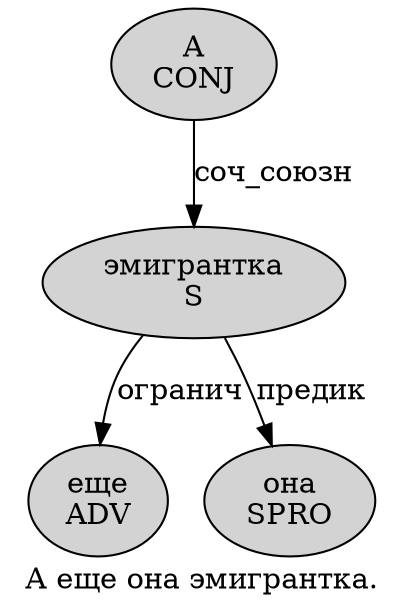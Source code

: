 digraph SENTENCE_2305 {
	graph [label="А еще она эмигрантка."]
	node [style=filled]
		0 [label="А
CONJ" color="" fillcolor=lightgray penwidth=1 shape=ellipse]
		1 [label="еще
ADV" color="" fillcolor=lightgray penwidth=1 shape=ellipse]
		2 [label="она
SPRO" color="" fillcolor=lightgray penwidth=1 shape=ellipse]
		3 [label="эмигрантка
S" color="" fillcolor=lightgray penwidth=1 shape=ellipse]
			3 -> 1 [label="огранич"]
			3 -> 2 [label="предик"]
			0 -> 3 [label="соч_союзн"]
}